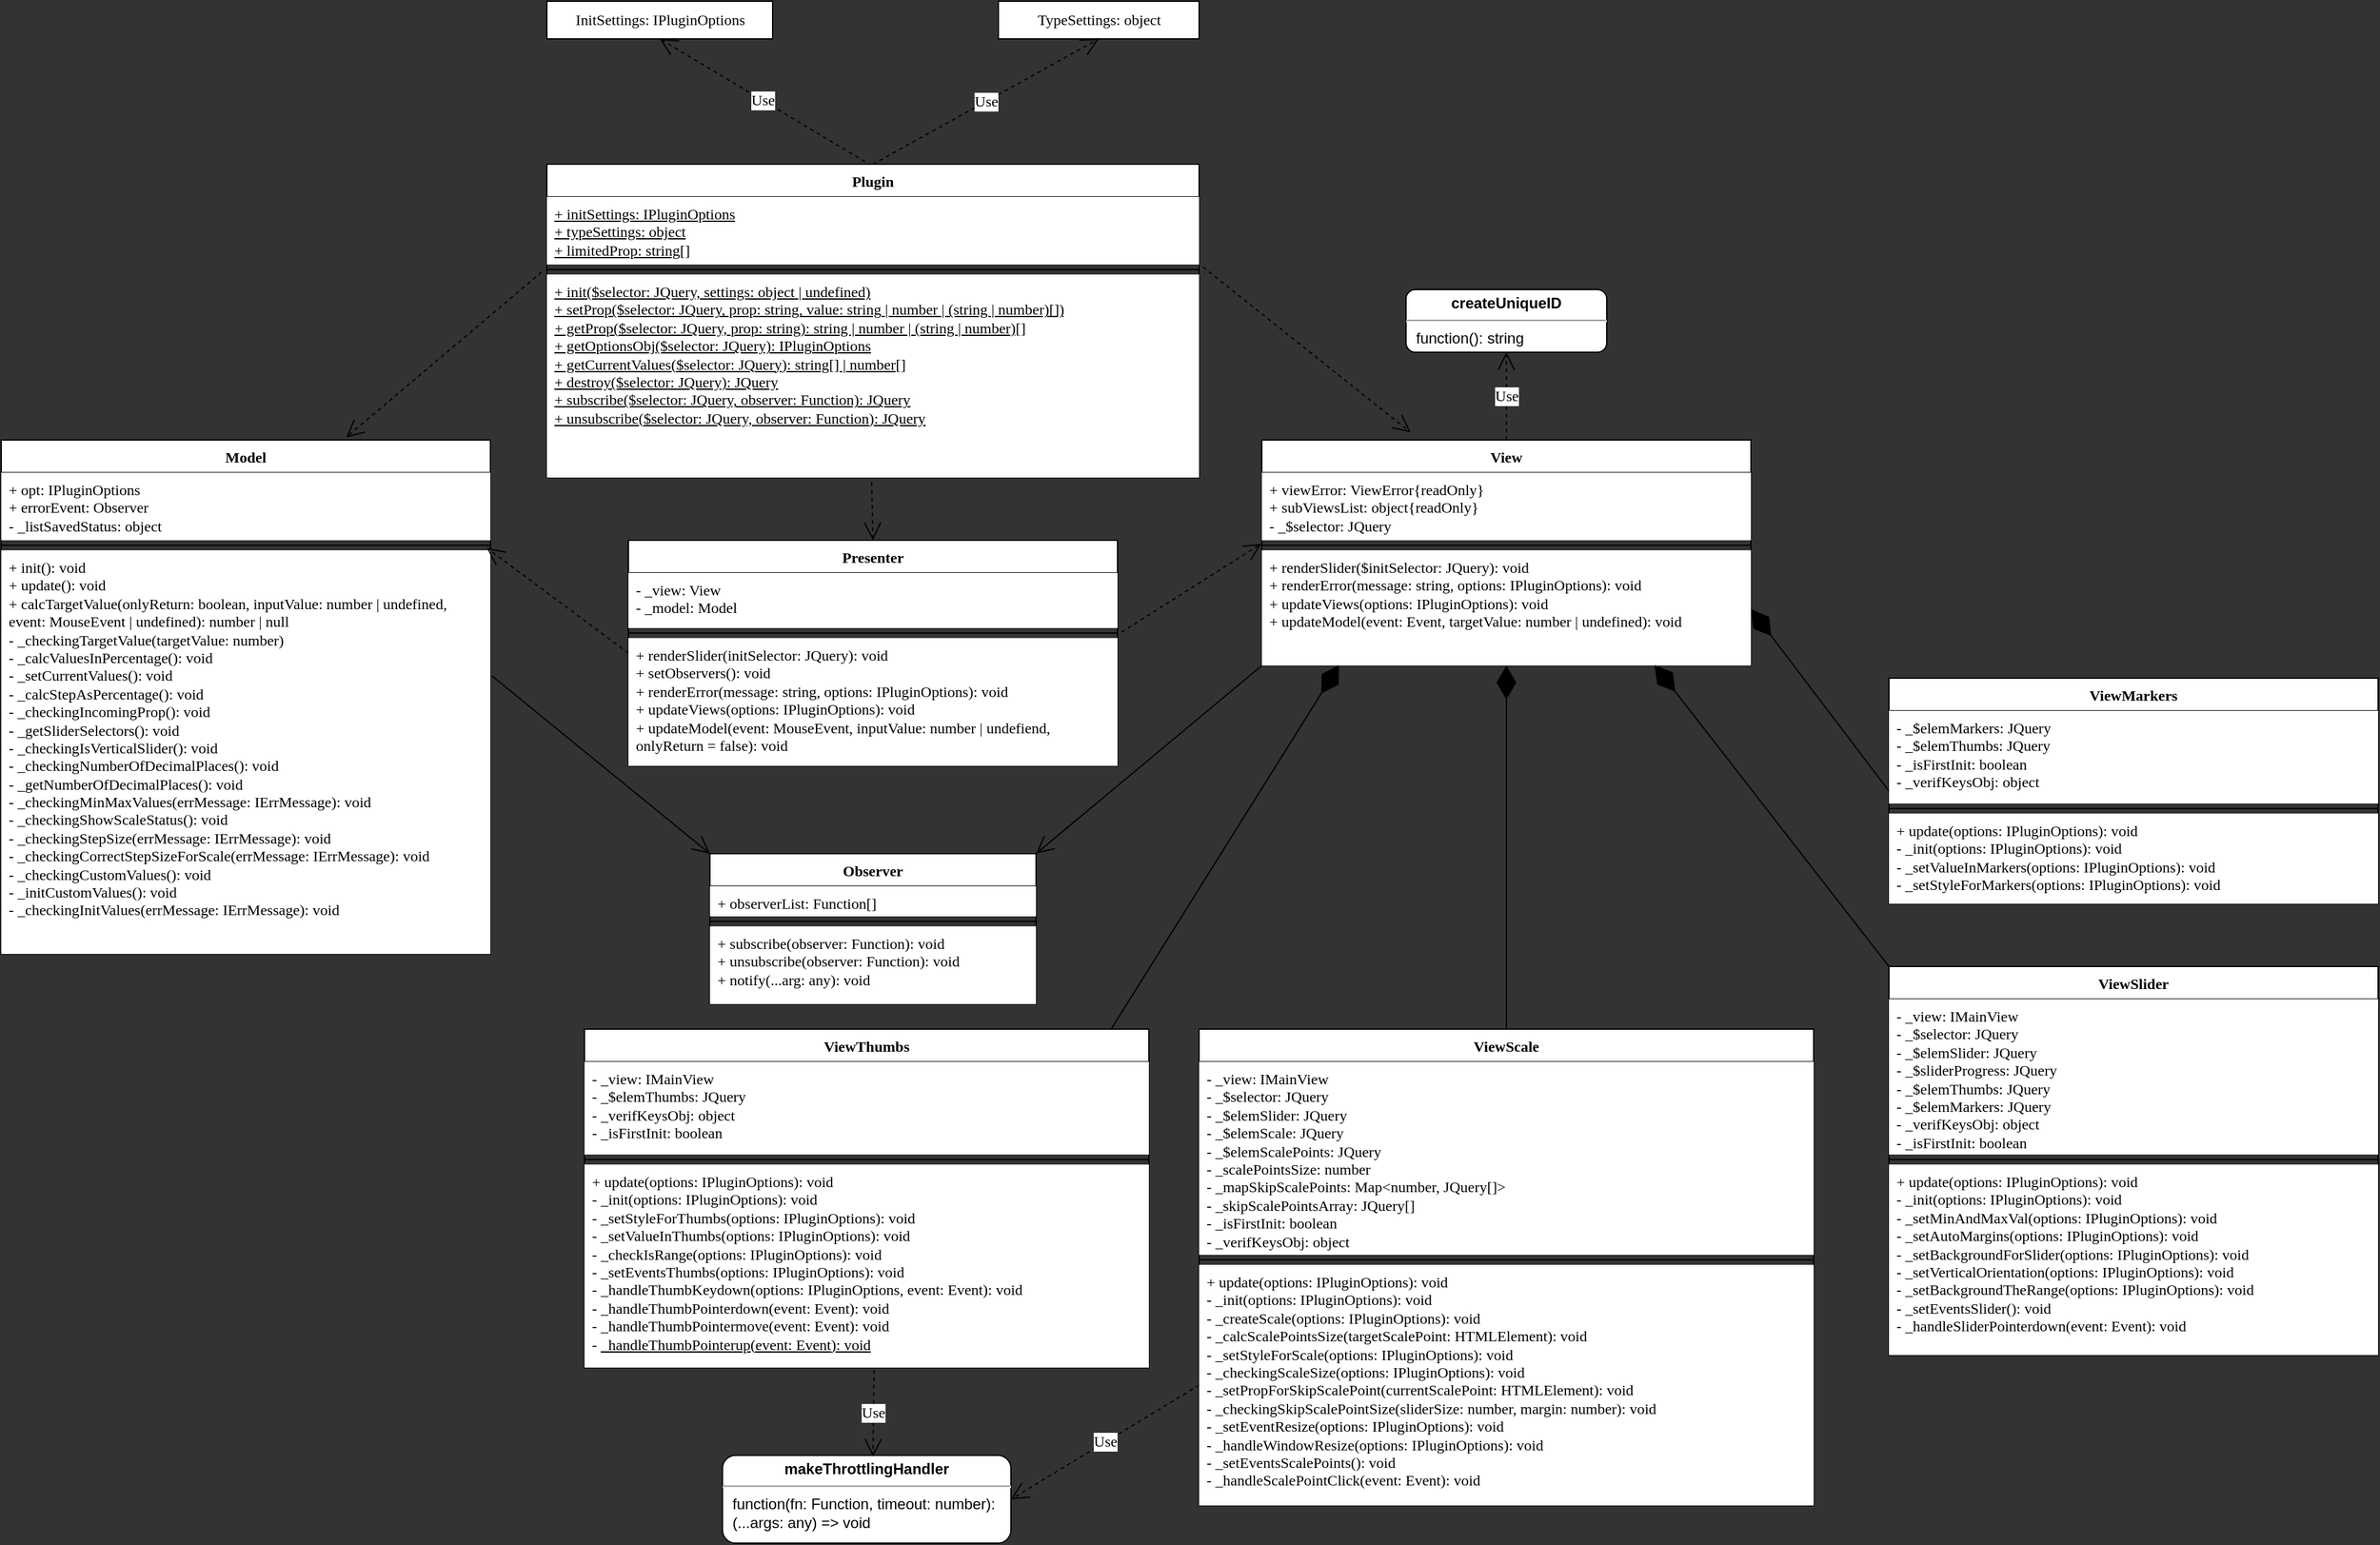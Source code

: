 <mxfile>
    <diagram name="Page-1" id="58cdce13-f638-feb5-8d6f-7d28b1aa9fa0">
        <mxGraphModel dx="3579" dy="1019" grid="1" gridSize="10" guides="1" tooltips="1" connect="1" arrows="1" fold="1" page="1" pageScale="1" pageWidth="500" pageHeight="300" background="#333333" math="0" shadow="0">
            <root>
                <mxCell id="0"/>
                <mxCell id="1" parent="0"/>
                <mxCell id="9" value="Model" style="swimlane;fontStyle=1;align=center;verticalAlign=top;childLayout=stackLayout;horizontal=1;startSize=26;horizontalStack=0;resizeParent=1;resizeParentMax=0;resizeLast=0;collapsible=1;marginBottom=0;whiteSpace=wrap;fontFamily=Verdana;" parent="1" vertex="1">
                    <mxGeometry x="-1945" y="490" width="390" height="410" as="geometry">
                        <mxRectangle x="-1970" y="520" width="70" height="26" as="alternateBounds"/>
                    </mxGeometry>
                </mxCell>
                <mxCell id="10" value="+ opt: IPluginOptions&#10;+ errorEvent: Observer&#10;- _listSavedStatus: object" style="text;strokeColor=none;fillColor=default;align=left;verticalAlign=top;spacingLeft=4;spacingRight=4;overflow=hidden;rotatable=0;points=[[0,0.5],[1,0.5]];portConstraint=eastwest;whiteSpace=wrap;fontFamily=Verdana;" parent="9" vertex="1">
                    <mxGeometry y="26" width="390" height="54" as="geometry"/>
                </mxCell>
                <mxCell id="11" value="" style="line;strokeWidth=1;fillColor=none;align=left;verticalAlign=middle;spacingTop=-1;spacingLeft=3;spacingRight=3;rotatable=0;labelPosition=right;points=[];portConstraint=eastwest;" parent="9" vertex="1">
                    <mxGeometry y="80" width="390" height="8" as="geometry"/>
                </mxCell>
                <mxCell id="12" value="+ init(): void&#10;+ update(): void&#10;+ calcTargetValue(onlyReturn: boolean, inputValue: number | undefined, event: MouseEvent | undefined): number | null&#10;- _checkingTargetValue(targetValue: number)&#10;- _calcValuesInPercentage(): void&#10;- _setCurrentValues(): void&#10;- _calcStepAsPercentage(): void&#10;- _checkingIncomingProp(): void&#10;- _getSliderSelectors(): void&#10;- _checkingIsVerticalSlider(): void&#10;- _checkingNumberOfDecimalPlaces(): void&#10;- _getNumberOfDecimalPlaces(): void&#10;- _checkingMinMaxValues(errMessage: IErrMessage): void&#10;- _checkingShowScaleStatus(): void&#10;- _checkingStepSize(errMessage: IErrMessage): void&#10;- _checkingCorrectStepSizeForScale(errMessage: IErrMessage): void&#10;- _checkingCustomValues(): void&#10;- _initCustomValues(): void&#10;- _checkingInitValues(errMessage: IErrMessage): void" style="text;strokeColor=none;fillColor=default;align=left;verticalAlign=top;spacingLeft=4;spacingRight=4;overflow=hidden;rotatable=0;points=[[0,0.5],[1,0.5]];portConstraint=eastwest;whiteSpace=wrap;fontFamily=Verdana;" parent="9" vertex="1">
                    <mxGeometry y="88" width="390" height="322" as="geometry"/>
                </mxCell>
                <mxCell id="13" value="Presenter" style="swimlane;fontStyle=1;align=center;verticalAlign=top;childLayout=stackLayout;horizontal=1;startSize=26;horizontalStack=0;resizeParent=1;resizeParentMax=0;resizeLast=0;collapsible=1;marginBottom=0;whiteSpace=wrap;fontFamily=Verdana;" parent="1" vertex="1">
                    <mxGeometry x="-1445" y="570" width="390" height="180" as="geometry">
                        <mxRectangle x="-1445" y="600" width="90" height="26" as="alternateBounds"/>
                    </mxGeometry>
                </mxCell>
                <mxCell id="14" value="- _view: View&#10;- _model: Model" style="text;strokeColor=none;fillColor=default;align=left;verticalAlign=top;spacingLeft=4;spacingRight=4;overflow=hidden;rotatable=0;points=[[0,0.5],[1,0.5]];portConstraint=eastwest;whiteSpace=wrap;fontFamily=Verdana;" parent="13" vertex="1">
                    <mxGeometry y="26" width="390" height="44" as="geometry"/>
                </mxCell>
                <mxCell id="15" value="" style="line;strokeWidth=1;fillColor=none;align=left;verticalAlign=middle;spacingTop=-1;spacingLeft=3;spacingRight=3;rotatable=0;labelPosition=right;points=[];portConstraint=eastwest;" parent="13" vertex="1">
                    <mxGeometry y="70" width="390" height="8" as="geometry"/>
                </mxCell>
                <mxCell id="16" value="+ renderSlider(initSelector: JQuery): void&#10;+ setObservers(): void&#10;+ renderError(message: string, options: IPluginOptions): void&#10;+ updateViews(options: IPluginOptions): void&#10;+ updateModel(event: MouseEvent, inputValue: number | undefiend, onlyReturn = false): void" style="text;strokeColor=none;fillColor=default;align=left;verticalAlign=top;spacingLeft=4;spacingRight=4;overflow=hidden;rotatable=0;points=[[0,0.5],[1,0.5]];portConstraint=eastwest;whiteSpace=wrap;fontFamily=Verdana;" parent="13" vertex="1">
                    <mxGeometry y="78" width="390" height="102" as="geometry"/>
                </mxCell>
                <mxCell id="17" value="View" style="swimlane;fontStyle=1;align=center;verticalAlign=top;childLayout=stackLayout;horizontal=1;startSize=26;horizontalStack=0;resizeParent=1;resizeParentMax=0;resizeLast=0;collapsible=1;marginBottom=0;whiteSpace=wrap;fontFamily=Verdana;" parent="1" vertex="1">
                    <mxGeometry x="-940" y="490" width="390" height="180" as="geometry">
                        <mxRectangle x="-920" y="520" width="90" height="26" as="alternateBounds"/>
                    </mxGeometry>
                </mxCell>
                <mxCell id="18" value="+ viewError: ViewError{readOnly}&#10;+ subViewsList: object{readOnly}&#10;- _$selector: JQuery" style="text;strokeColor=none;fillColor=default;align=left;verticalAlign=top;spacingLeft=4;spacingRight=4;overflow=hidden;rotatable=0;points=[[0,0.5],[1,0.5]];portConstraint=eastwest;whiteSpace=wrap;fontFamily=Verdana;" parent="17" vertex="1">
                    <mxGeometry y="26" width="390" height="54" as="geometry"/>
                </mxCell>
                <mxCell id="19" value="" style="line;strokeWidth=1;fillColor=none;align=left;verticalAlign=middle;spacingTop=-1;spacingLeft=3;spacingRight=3;rotatable=0;labelPosition=right;points=[];portConstraint=eastwest;" parent="17" vertex="1">
                    <mxGeometry y="80" width="390" height="8" as="geometry"/>
                </mxCell>
                <mxCell id="20" value="+ renderSlider($initSelector: JQuery): void&#10;+ renderError(message: string, options: IPluginOptions): void&#10;+ updateViews(options: IPluginOptions): void&#10;+ updateModel(event: Event, targetValue: number | undefined): void" style="text;strokeColor=none;fillColor=default;align=left;verticalAlign=top;spacingLeft=4;spacingRight=4;overflow=hidden;rotatable=0;points=[[0,0.5],[1,0.5]];portConstraint=eastwest;whiteSpace=wrap;fontFamily=Verdana;" parent="17" vertex="1">
                    <mxGeometry y="88" width="390" height="92" as="geometry"/>
                </mxCell>
                <mxCell id="24" value="&lt;div style=&quot;text-align: left&quot;&gt;TypeSettings: object&lt;br&gt;&lt;/div&gt;" style="html=1;fontFamily=Verdana;fontColor=default;" parent="1" vertex="1">
                    <mxGeometry x="-1150" y="140" width="160" height="30" as="geometry"/>
                </mxCell>
                <mxCell id="26" value="Plugin" style="swimlane;fontStyle=1;align=center;verticalAlign=top;childLayout=stackLayout;horizontal=1;startSize=26;horizontalStack=0;resizeParent=1;resizeParentMax=0;resizeLast=0;collapsible=1;marginBottom=0;whiteSpace=wrap;fontFamily=Verdana;fontColor=default;" parent="1" vertex="1">
                    <mxGeometry x="-1510" y="270" width="520" height="250" as="geometry">
                        <mxRectangle x="-1510" y="270" width="90" height="26" as="alternateBounds"/>
                    </mxGeometry>
                </mxCell>
                <mxCell id="27" value="+ initSettings: IPluginOptions&lt;br&gt;+ typeSettings: object&lt;br&gt;+ limitedProp: string[]" style="text;strokeColor=none;fillColor=default;align=left;verticalAlign=top;spacingLeft=4;spacingRight=4;overflow=hidden;rotatable=0;points=[[0,0.5],[1,0.5]];portConstraint=eastwest;whiteSpace=wrap;fontStyle=4;html=1;fontFamily=Verdana;" parent="26" vertex="1">
                    <mxGeometry y="26" width="520" height="54" as="geometry"/>
                </mxCell>
                <mxCell id="28" value="" style="line;strokeWidth=1;fillColor=none;align=left;verticalAlign=middle;spacingTop=-1;spacingLeft=3;spacingRight=3;rotatable=0;labelPosition=right;points=[];portConstraint=eastwest;" parent="26" vertex="1">
                    <mxGeometry y="80" width="520" height="8" as="geometry"/>
                </mxCell>
                <mxCell id="29" value="+ init($selector: JQuery, settings: object | undefined)&lt;br style=&quot;font-size: 12px;&quot;&gt;+ setProp($selector: JQuery, prop: string, value: string | number | (string | number)[])&lt;br style=&quot;font-size: 12px;&quot;&gt;+ getProp($selector: JQuery, prop: string): string | number | (string | number)[]&lt;br style=&quot;font-size: 12px;&quot;&gt;+ getOptionsObj($selector: JQuery): IPluginOptions&lt;br style=&quot;font-size: 12px;&quot;&gt;+ getCurrentValues($selector: JQuery): string[] | number[]&lt;br style=&quot;font-size: 12px;&quot;&gt;+ destroy($selector: JQuery): JQuery&lt;br style=&quot;font-size: 12px;&quot;&gt;+ subscribe($selector: JQuery, observer: Function): JQuery&lt;br style=&quot;font-size: 12px;&quot;&gt;+ unsubscribe($selector: JQuery, observer: Function): JQuery" style="text;strokeColor=none;fillColor=default;align=left;verticalAlign=top;spacingLeft=4;spacingRight=4;overflow=hidden;rotatable=0;points=[[0,0.5],[1,0.5]];portConstraint=eastwest;whiteSpace=wrap;fontStyle=4;html=1;fontFamily=Verdana;fontSize=12;" parent="26" vertex="1">
                    <mxGeometry y="88" width="520" height="162" as="geometry"/>
                </mxCell>
                <mxCell id="30" value="&lt;div style=&quot;text-align: left&quot;&gt;InitSettings: IPluginOptions&lt;br&gt;&lt;/div&gt;" style="html=1;fontFamily=Verdana;" parent="1" vertex="1">
                    <mxGeometry x="-1510" y="140" width="180" height="30" as="geometry"/>
                </mxCell>
                <mxCell id="32" value="&lt;p style=&quot;margin: 4px 0px 0px ; text-align: center&quot;&gt;&lt;b&gt;createUniqueID&lt;/b&gt;&lt;br&gt;&lt;/p&gt;&lt;hr&gt;&lt;p style=&quot;margin: 0px ; margin-left: 8px&quot;&gt;function(): string&lt;/p&gt;" style="verticalAlign=top;align=left;overflow=fill;fontSize=12;fontFamily=Helvetica;html=1;fontColor=default;fillColor=default;rounded=1;" parent="1" vertex="1">
                    <mxGeometry x="-825" y="370" width="160" height="50" as="geometry"/>
                </mxCell>
                <mxCell id="33" value="&lt;p style=&quot;margin: 4px 0px 0px ; text-align: center&quot;&gt;&lt;b&gt;makeThrottlingHandler&lt;/b&gt;&lt;br&gt;&lt;/p&gt;&lt;hr&gt;&lt;p style=&quot;margin: 0px ; margin-left: 8px&quot;&gt;function(fn: Function, timeout: number): (...args: any) =&amp;gt; void&lt;/p&gt;" style="verticalAlign=top;align=left;overflow=fill;fontSize=12;fontFamily=Helvetica;html=1;fontColor=default;fillColor=default;rounded=1;whiteSpace=wrap;" parent="1" vertex="1">
                    <mxGeometry x="-1370" y="1300" width="230" height="70" as="geometry"/>
                </mxCell>
                <mxCell id="34" value="Observer" style="swimlane;fontStyle=1;align=center;verticalAlign=top;childLayout=stackLayout;horizontal=1;startSize=26;horizontalStack=0;resizeParent=1;resizeParentMax=0;resizeLast=0;collapsible=1;marginBottom=0;whiteSpace=wrap;fontFamily=Verdana;" parent="1" vertex="1">
                    <mxGeometry x="-1380" y="820" width="260" height="120" as="geometry">
                        <mxRectangle x="-1380" y="860" width="90" height="26" as="alternateBounds"/>
                    </mxGeometry>
                </mxCell>
                <mxCell id="35" value="+ observerList: Function[]" style="text;strokeColor=none;fillColor=default;align=left;verticalAlign=top;spacingLeft=4;spacingRight=4;overflow=hidden;rotatable=0;points=[[0,0.5],[1,0.5]];portConstraint=eastwest;whiteSpace=wrap;fontFamily=Verdana;" parent="34" vertex="1">
                    <mxGeometry y="26" width="260" height="24" as="geometry"/>
                </mxCell>
                <mxCell id="36" value="" style="line;strokeWidth=1;fillColor=none;align=left;verticalAlign=middle;spacingTop=-1;spacingLeft=3;spacingRight=3;rotatable=0;labelPosition=right;points=[];portConstraint=eastwest;" parent="34" vertex="1">
                    <mxGeometry y="50" width="260" height="8" as="geometry"/>
                </mxCell>
                <mxCell id="37" value="+ subscribe(observer: Function): void&#10;+ unsubscribe(observer: Function): void&#10;+ notify(...arg: any): void" style="text;strokeColor=none;fillColor=default;align=left;verticalAlign=top;spacingLeft=4;spacingRight=4;overflow=hidden;rotatable=0;points=[[0,0.5],[1,0.5]];portConstraint=eastwest;whiteSpace=wrap;fontFamily=Verdana;" parent="34" vertex="1">
                    <mxGeometry y="58" width="260" height="62" as="geometry"/>
                </mxCell>
                <mxCell id="38" value="ViewSlider" style="swimlane;fontStyle=1;align=center;verticalAlign=top;childLayout=stackLayout;horizontal=1;startSize=26;horizontalStack=0;resizeParent=1;resizeParentMax=0;resizeLast=0;collapsible=1;marginBottom=0;whiteSpace=wrap;fontFamily=Verdana;" parent="1" vertex="1">
                    <mxGeometry x="-440" y="910" width="390" height="310" as="geometry">
                        <mxRectangle x="-1270" y="20" width="90" height="26" as="alternateBounds"/>
                    </mxGeometry>
                </mxCell>
                <mxCell id="39" value="- _view: IMainView&#10;- _$selector: JQuery&#10;- _$elemSlider: JQuery&#10;- _$sliderProgress: JQuery&#10;- _$elemThumbs: JQuery&#10;- _$elemMarkers: JQuery&#10;- _verifKeysObj: object&#10;- _isFirstInit: boolean" style="text;strokeColor=none;fillColor=default;align=left;verticalAlign=top;spacingLeft=4;spacingRight=4;overflow=hidden;rotatable=0;points=[[0,0.5],[1,0.5]];portConstraint=eastwest;whiteSpace=wrap;fontFamily=Verdana;" parent="38" vertex="1">
                    <mxGeometry y="26" width="390" height="124" as="geometry"/>
                </mxCell>
                <mxCell id="40" value="" style="line;strokeWidth=1;fillColor=none;align=left;verticalAlign=middle;spacingTop=-1;spacingLeft=3;spacingRight=3;rotatable=0;labelPosition=right;points=[];portConstraint=eastwest;" parent="38" vertex="1">
                    <mxGeometry y="150" width="390" height="8" as="geometry"/>
                </mxCell>
                <mxCell id="41" value="+ update(options: IPluginOptions): void&#10;- _init(options: IPluginOptions): void&#10;- _setMinAndMaxVal(options: IPluginOptions): void&#10;- _setAutoMargins(options: IPluginOptions): void&#10;- _setBackgroundForSlider(options: IPluginOptions): void&#10;- _setVerticalOrientation(options: IPluginOptions): void&#10;- _setBackgroundTheRange(options: IPluginOptions): void&#10;- _setEventsSlider(): void&#10;- _handleSliderPointerdown(event: Event): void" style="text;strokeColor=none;fillColor=default;align=left;verticalAlign=top;spacingLeft=4;spacingRight=4;overflow=hidden;rotatable=0;points=[[0,0.5],[1,0.5]];portConstraint=eastwest;whiteSpace=wrap;fontFamily=Verdana;" parent="38" vertex="1">
                    <mxGeometry y="158" width="390" height="152" as="geometry"/>
                </mxCell>
                <mxCell id="42" value="ViewThumbs&#10;" style="swimlane;fontStyle=1;align=center;verticalAlign=top;childLayout=stackLayout;horizontal=1;startSize=26;horizontalStack=0;resizeParent=1;resizeParentMax=0;resizeLast=0;collapsible=1;marginBottom=0;whiteSpace=wrap;fontFamily=Verdana;" parent="1" vertex="1">
                    <mxGeometry x="-1480" y="960" width="450" height="270" as="geometry">
                        <mxRectangle x="-1270" y="20" width="90" height="26" as="alternateBounds"/>
                    </mxGeometry>
                </mxCell>
                <mxCell id="43" value="- _view: IMainView&#10;- _$elemThumbs: JQuery&#10;- _verifKeysObj: object&#10;- _isFirstInit: boolean" style="text;strokeColor=none;fillColor=default;align=left;verticalAlign=top;spacingLeft=4;spacingRight=4;overflow=hidden;rotatable=0;points=[[0,0.5],[1,0.5]];portConstraint=eastwest;whiteSpace=wrap;fontFamily=Verdana;" parent="42" vertex="1">
                    <mxGeometry y="26" width="450" height="74" as="geometry"/>
                </mxCell>
                <mxCell id="44" value="" style="line;strokeWidth=1;fillColor=none;align=left;verticalAlign=middle;spacingTop=-1;spacingLeft=3;spacingRight=3;rotatable=0;labelPosition=right;points=[];portConstraint=eastwest;" parent="42" vertex="1">
                    <mxGeometry y="100" width="450" height="8" as="geometry"/>
                </mxCell>
                <mxCell id="45" value="+ update(options: IPluginOptions): void&lt;br&gt;- _init(options: IPluginOptions): void&lt;br&gt;- _setStyleForThumbs(options: IPluginOptions): void&lt;br&gt;- _setValueInThumbs(options: IPluginOptions): void&lt;br&gt;- _checkIsRange(options: IPluginOptions): void&lt;br&gt;- _setEventsThumbs(options: IPluginOptions): void&lt;br&gt;- _handleThumbKeydown(options: IPluginOptions, event: Event): void&lt;br&gt;- _handleThumbPointerdown(event: Event): void&lt;br&gt;- _handleThumbPointermove(event: Event): void&lt;br&gt;- &lt;u&gt;_handleThumbPointerup(event: Event): void&lt;/u&gt;" style="text;strokeColor=none;fillColor=default;align=left;verticalAlign=top;spacingLeft=4;spacingRight=4;overflow=hidden;rotatable=0;points=[[0,0.5],[1,0.5]];portConstraint=eastwest;whiteSpace=wrap;fontFamily=Verdana;fontStyle=0;html=1;" parent="42" vertex="1">
                    <mxGeometry y="108" width="450" height="162" as="geometry"/>
                </mxCell>
                <mxCell id="48" value="ViewScale&#10;" style="swimlane;fontStyle=1;align=center;verticalAlign=top;childLayout=stackLayout;horizontal=1;startSize=26;horizontalStack=0;resizeParent=1;resizeParentMax=0;resizeLast=0;collapsible=1;marginBottom=0;whiteSpace=wrap;fontFamily=Verdana;" parent="1" vertex="1">
                    <mxGeometry x="-990" y="960" width="490" height="380" as="geometry">
                        <mxRectangle x="-1270" y="20" width="90" height="26" as="alternateBounds"/>
                    </mxGeometry>
                </mxCell>
                <mxCell id="49" value="- _view: IMainView&#10;- _$selector: JQuery&#10;- _$elemSlider: JQuery&#10;- _$elemScale: JQuery&#10;- _$elemScalePoints: JQuery&#10;- _scalePointsSize: number&#10;- _mapSkipScalePoints: Map&lt;number, JQuery[]&gt;&#10;- _skipScalePointsArray: JQuery[]&#10;- _isFirstInit: boolean&#10;- _verifKeysObj: object" style="text;strokeColor=none;fillColor=default;align=left;verticalAlign=top;spacingLeft=4;spacingRight=4;overflow=hidden;rotatable=0;points=[[0,0.5],[1,0.5]];portConstraint=eastwest;whiteSpace=wrap;fontFamily=Verdana;" parent="48" vertex="1">
                    <mxGeometry y="26" width="490" height="154" as="geometry"/>
                </mxCell>
                <mxCell id="50" value="" style="line;strokeWidth=1;fillColor=none;align=left;verticalAlign=middle;spacingTop=-1;spacingLeft=3;spacingRight=3;rotatable=0;labelPosition=right;points=[];portConstraint=eastwest;" parent="48" vertex="1">
                    <mxGeometry y="180" width="490" height="8" as="geometry"/>
                </mxCell>
                <mxCell id="51" value="&lt;div&gt;+ update(options: IPluginOptions): void&lt;/div&gt;&lt;div&gt;- _init(options: IPluginOptions): void&lt;/div&gt;&lt;div&gt;- _createScale(options: IPluginOptions): void&lt;/div&gt;&lt;div&gt;- _calcScalePointsSize(targetScalePoint: HTMLElement): void&lt;/div&gt;&lt;div&gt;- _setStyleForScale(options: IPluginOptions): void&lt;/div&gt;&lt;div&gt;- _checkingScaleSize(options: IPluginOptions): void&lt;/div&gt;&lt;div&gt;- _setPropForSkipScalePoint(currentScalePoint: HTMLElement): void&lt;/div&gt;&lt;div&gt;- _checkingSkipScalePointSize(sliderSize: number, margin: number): void&lt;/div&gt;&lt;div&gt;- _setEventResize(options: IPluginOptions): void&lt;/div&gt;&lt;div&gt;- _handleWindowResize(options: IPluginOptions): void&lt;/div&gt;&lt;div&gt;- _setEventsScalePoints(): void&lt;/div&gt;&lt;div&gt;- _handleScalePointClick(event: Event): void&lt;/div&gt;" style="text;strokeColor=none;fillColor=default;align=left;verticalAlign=top;spacingLeft=4;spacingRight=4;overflow=hidden;rotatable=0;points=[[0,0.5],[1,0.5]];portConstraint=eastwest;whiteSpace=wrap;fontFamily=Verdana;fontStyle=0;html=1;" parent="48" vertex="1">
                    <mxGeometry y="188" width="490" height="192" as="geometry"/>
                </mxCell>
                <mxCell id="56" value="ViewMarkers" style="swimlane;fontStyle=1;align=center;verticalAlign=top;childLayout=stackLayout;horizontal=1;startSize=26;horizontalStack=0;resizeParent=1;resizeParentMax=0;resizeLast=0;collapsible=1;marginBottom=0;whiteSpace=wrap;fontFamily=Verdana;" parent="1" vertex="1">
                    <mxGeometry x="-440" y="680" width="390" height="180" as="geometry">
                        <mxRectangle x="-1270" y="20" width="90" height="26" as="alternateBounds"/>
                    </mxGeometry>
                </mxCell>
                <mxCell id="57" value="- _$elemMarkers: JQuery&#10;- _$elemThumbs: JQuery&#10;- _isFirstInit: boolean&#10;- _verifKeysObj: object" style="text;strokeColor=none;fillColor=default;align=left;verticalAlign=top;spacingLeft=4;spacingRight=4;overflow=hidden;rotatable=0;points=[[0,0.5],[1,0.5]];portConstraint=eastwest;whiteSpace=wrap;fontFamily=Verdana;" parent="56" vertex="1">
                    <mxGeometry y="26" width="390" height="74" as="geometry"/>
                </mxCell>
                <mxCell id="58" value="" style="line;strokeWidth=1;fillColor=none;align=left;verticalAlign=middle;spacingTop=-1;spacingLeft=3;spacingRight=3;rotatable=0;labelPosition=right;points=[];portConstraint=eastwest;" parent="56" vertex="1">
                    <mxGeometry y="100" width="390" height="8" as="geometry"/>
                </mxCell>
                <mxCell id="59" value="+ update(options: IPluginOptions): void&#10;- _init(options: IPluginOptions): void&#10;- _setValueInMarkers(options: IPluginOptions): void&#10;- _setStyleForMarkers(options: IPluginOptions): void" style="text;strokeColor=none;fillColor=default;align=left;verticalAlign=top;spacingLeft=4;spacingRight=4;overflow=hidden;rotatable=0;points=[[0,0.5],[1,0.5]];portConstraint=eastwest;whiteSpace=wrap;fontFamily=Verdana;" parent="56" vertex="1">
                    <mxGeometry y="108" width="390" height="72" as="geometry"/>
                </mxCell>
                <mxCell id="65" value="" style="endArrow=open;endFill=1;endSize=12;html=1;fontFamily=Verdana;fontSize=12;fontColor=default;exitX=0;exitY=1;exitDx=0;exitDy=0;entryX=1;entryY=0;entryDx=0;entryDy=0;" parent="1" source="17" target="34" edge="1">
                    <mxGeometry width="160" relative="1" as="geometry">
                        <mxPoint x="-960" y="810" as="sourcePoint"/>
                        <mxPoint x="-800" y="810" as="targetPoint"/>
                    </mxGeometry>
                </mxCell>
                <mxCell id="66" value="" style="endArrow=open;endFill=1;endSize=12;html=1;fontFamily=Verdana;fontSize=12;fontColor=default;exitX=1.003;exitY=0.311;exitDx=0;exitDy=0;entryX=0;entryY=0;entryDx=0;entryDy=0;exitPerimeter=0;" parent="1" source="12" target="34" edge="1">
                    <mxGeometry width="160" relative="1" as="geometry">
                        <mxPoint x="-1360" y="820" as="sourcePoint"/>
                        <mxPoint x="-1560" y="980" as="targetPoint"/>
                    </mxGeometry>
                </mxCell>
                <mxCell id="67" value="Use" style="endArrow=open;endSize=12;dashed=1;html=1;fontFamily=Verdana;fontSize=12;fontColor=default;exitX=0.488;exitY=-0.008;exitDx=0;exitDy=0;exitPerimeter=0;entryX=0.5;entryY=1;entryDx=0;entryDy=0;" parent="1" source="26" target="30" edge="1">
                    <mxGeometry width="160" relative="1" as="geometry">
                        <mxPoint x="-1420" y="210" as="sourcePoint"/>
                        <mxPoint x="-1260" y="210" as="targetPoint"/>
                    </mxGeometry>
                </mxCell>
                <mxCell id="68" value="Use" style="endArrow=open;endSize=12;dashed=1;html=1;fontFamily=Verdana;fontSize=12;fontColor=default;exitX=0.5;exitY=0;exitDx=0;exitDy=0;entryX=0.5;entryY=1;entryDx=0;entryDy=0;" parent="1" source="26" target="24" edge="1">
                    <mxGeometry width="160" relative="1" as="geometry">
                        <mxPoint x="-1050" y="266" as="sourcePoint"/>
                        <mxPoint x="-1060" y="200" as="targetPoint"/>
                    </mxGeometry>
                </mxCell>
                <mxCell id="69" value="Use" style="endArrow=open;endSize=12;dashed=1;html=1;fontFamily=Verdana;fontSize=12;fontColor=default;entryX=0.5;entryY=1;entryDx=0;entryDy=0;exitX=0.5;exitY=0;exitDx=0;exitDy=0;" parent="1" source="17" target="32" edge="1">
                    <mxGeometry width="160" relative="1" as="geometry">
                        <mxPoint x="-725" y="520" as="sourcePoint"/>
                        <mxPoint x="-540" y="424" as="targetPoint"/>
                    </mxGeometry>
                </mxCell>
                <mxCell id="72" value="Use" style="endArrow=open;endSize=12;dashed=1;html=1;fontFamily=Verdana;fontSize=12;fontColor=default;exitX=0;exitY=0.5;exitDx=0;exitDy=0;entryX=1;entryY=0.5;entryDx=0;entryDy=0;" parent="1" source="51" target="33" edge="1">
                    <mxGeometry width="160" relative="1" as="geometry">
                        <mxPoint x="-1571.18" y="1310" as="sourcePoint"/>
                        <mxPoint x="-1571.18" y="1380" as="targetPoint"/>
                    </mxGeometry>
                </mxCell>
                <mxCell id="73" value="Use" style="endArrow=open;endSize=12;dashed=1;html=1;fontFamily=Verdana;fontSize=12;fontColor=default;entryX=1;entryY=0.5;entryDx=0;entryDy=0;exitX=0.513;exitY=1.011;exitDx=0;exitDy=0;exitPerimeter=0;" parent="1" source="45" edge="1">
                    <mxGeometry width="160" relative="1" as="geometry">
                        <mxPoint x="-1210" y="1250" as="sourcePoint"/>
                        <mxPoint x="-1250" y="1301" as="targetPoint"/>
                    </mxGeometry>
                </mxCell>
                <mxCell id="74" value="Use" style="endArrow=open;endSize=12;dashed=1;html=1;fontFamily=Verdana;fontSize=12;fontColor=default;exitX=1.006;exitY=1.037;exitDx=0;exitDy=0;exitPerimeter=0;entryX=0.304;entryY=-0.034;entryDx=0;entryDy=0;metaEdit=0;anchorPointDirection=1;jumpSize=6;textOpacity=0;entryPerimeter=0;" parent="1" source="27" target="17" edge="1">
                    <mxGeometry x="-0.035" y="-1" width="160" relative="1" as="geometry">
                        <mxPoint x="-900" y="500" as="sourcePoint"/>
                        <mxPoint x="-840" y="450" as="targetPoint"/>
                        <mxPoint y="-1" as="offset"/>
                    </mxGeometry>
                </mxCell>
                <mxCell id="75" value="Use" style="endArrow=open;endSize=12;dashed=1;html=1;fontFamily=Verdana;fontSize=12;fontColor=default;entryX=0.705;entryY=-0.005;entryDx=0;entryDy=0;metaEdit=0;anchorPointDirection=1;jumpSize=6;textOpacity=0;exitX=-0.008;exitY=-0.012;exitDx=0;exitDy=0;exitPerimeter=0;entryPerimeter=0;" parent="1" source="29" target="9" edge="1">
                    <mxGeometry x="-0.035" y="-1" width="160" relative="1" as="geometry">
                        <mxPoint x="-1530" y="360" as="sourcePoint"/>
                        <mxPoint x="-1711.46" y="518.08" as="targetPoint"/>
                        <mxPoint y="-1" as="offset"/>
                    </mxGeometry>
                </mxCell>
                <mxCell id="76" value="Use" style="endArrow=open;endSize=12;dashed=1;html=1;fontFamily=Verdana;fontSize=12;fontColor=default;entryX=0.5;entryY=0;entryDx=0;entryDy=0;metaEdit=0;anchorPointDirection=1;jumpSize=6;textOpacity=0;exitX=0.498;exitY=1.024;exitDx=0;exitDy=0;exitPerimeter=0;" parent="1" source="29" target="13" edge="1">
                    <mxGeometry x="-0.035" y="-1" width="160" relative="1" as="geometry">
                        <mxPoint x="-1240" y="510" as="sourcePoint"/>
                        <mxPoint x="-958.12" y="698.0" as="targetPoint"/>
                        <mxPoint y="-1" as="offset"/>
                    </mxGeometry>
                </mxCell>
                <mxCell id="77" value="Use" style="endArrow=open;endSize=12;dashed=1;html=1;fontFamily=Verdana;fontSize=12;fontColor=default;exitX=1.008;exitY=-0.046;exitDx=0;exitDy=0;exitPerimeter=0;metaEdit=0;anchorPointDirection=1;jumpSize=6;textOpacity=0;entryX=-0.001;entryY=-0.057;entryDx=0;entryDy=0;entryPerimeter=0;" parent="1" source="16" target="20" edge="1">
                    <mxGeometry x="-0.035" y="-1" width="160" relative="1" as="geometry">
                        <mxPoint x="-906.88" y="761.998" as="sourcePoint"/>
                        <mxPoint x="-920" y="600" as="targetPoint"/>
                        <mxPoint y="-1" as="offset"/>
                    </mxGeometry>
                </mxCell>
                <mxCell id="78" value="Use" style="endArrow=open;endSize=12;dashed=1;html=1;fontFamily=Verdana;fontSize=12;fontColor=default;metaEdit=0;anchorPointDirection=1;jumpSize=6;textOpacity=0;entryX=0.993;entryY=0.787;entryDx=0;entryDy=0;entryPerimeter=0;exitX=0;exitY=0.5;exitDx=0;exitDy=0;" parent="1" source="13" target="11" edge="1">
                    <mxGeometry x="-0.035" y="-1" width="160" relative="1" as="geometry">
                        <mxPoint x="-1480" y="670" as="sourcePoint"/>
                        <mxPoint x="-1445" y="549.996" as="targetPoint"/>
                        <mxPoint y="-1" as="offset"/>
                    </mxGeometry>
                </mxCell>
                <mxCell id="87" value="" style="endArrow=diamondThin;endFill=1;endSize=24;html=1;exitX=0;exitY=0.5;exitDx=0;exitDy=0;entryX=1;entryY=0.75;entryDx=0;entryDy=0;" parent="1" source="56" target="17" edge="1">
                    <mxGeometry width="160" relative="1" as="geometry">
                        <mxPoint x="-524.54" y="758.816" as="sourcePoint"/>
                        <mxPoint x="-610.0" y="781.188" as="targetPoint"/>
                    </mxGeometry>
                </mxCell>
                <mxCell id="88" value="" style="endArrow=diamondThin;endFill=1;endSize=24;html=1;exitX=0;exitY=0;exitDx=0;exitDy=0;entryX=0.803;entryY=0.995;entryDx=0;entryDy=0;entryPerimeter=0;" parent="1" source="38" target="20" edge="1">
                    <mxGeometry width="160" relative="1" as="geometry">
                        <mxPoint x="-550.0" y="850" as="sourcePoint"/>
                        <mxPoint x="-825.0" y="750" as="targetPoint"/>
                    </mxGeometry>
                </mxCell>
                <mxCell id="89" value="" style="endArrow=diamondThin;endFill=1;endSize=24;html=1;exitX=0.5;exitY=0;exitDx=0;exitDy=0;entryX=0.5;entryY=1;entryDx=0;entryDy=0;" parent="1" source="48" target="17" edge="1">
                    <mxGeometry width="160" relative="1" as="geometry">
                        <mxPoint x="-622.15" y="940" as="sourcePoint"/>
                        <mxPoint x="-825.0" y="703.864" as="targetPoint"/>
                    </mxGeometry>
                </mxCell>
                <mxCell id="90" value="" style="endArrow=diamondThin;endFill=1;endSize=24;html=1;exitX=0.933;exitY=0;exitDx=0;exitDy=0;exitPerimeter=0;entryX=0.158;entryY=0.995;entryDx=0;entryDy=0;entryPerimeter=0;" parent="1" source="42" target="20" edge="1">
                    <mxGeometry width="160" relative="1" as="geometry">
                        <mxPoint x="-860.0" y="950" as="sourcePoint"/>
                        <mxPoint x="-830" y="670" as="targetPoint"/>
                    </mxGeometry>
                </mxCell>
            </root>
        </mxGraphModel>
    </diagram>
</mxfile>